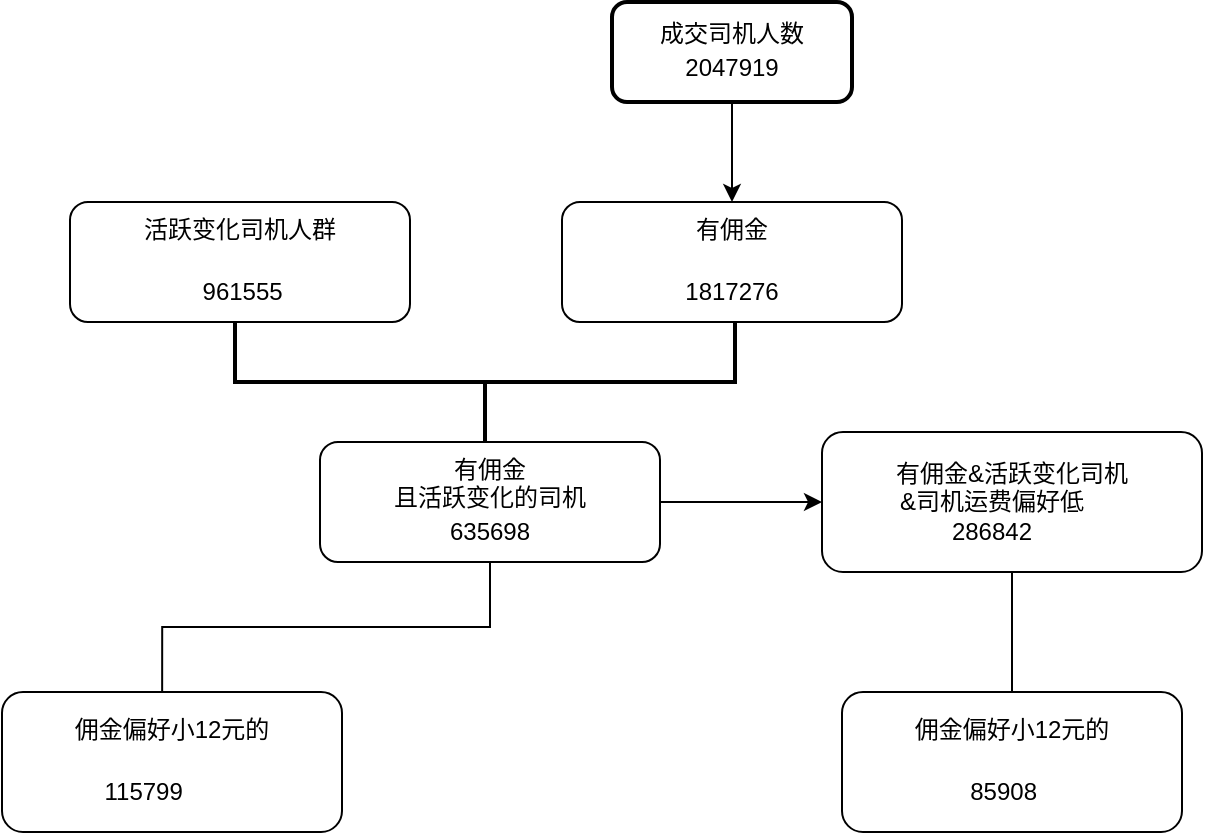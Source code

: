 <mxfile version="19.0.3" type="github">
  <diagram id="C5RBs43oDa-KdzZeNtuy" name="Page-1">
    <mxGraphModel dx="2106" dy="1060" grid="1" gridSize="10" guides="1" tooltips="1" connect="1" arrows="1" fold="1" page="1" pageScale="1" pageWidth="827" pageHeight="1169" math="0" shadow="0">
      <root>
        <mxCell id="WIyWlLk6GJQsqaUBKTNV-0" />
        <mxCell id="WIyWlLk6GJQsqaUBKTNV-1" parent="WIyWlLk6GJQsqaUBKTNV-0" />
        <mxCell id="aMpaF89gBJ9ML-hbY463-4" value="有佣金&lt;br&gt;&lt;table width=&quot;96&quot; cellspacing=&quot;0&quot; cellpadding=&quot;0&quot; border=&quot;0&quot;&gt;&lt;tbody&gt;&lt;tr style=&quot;height:14.0pt&quot; height=&quot;19&quot;&gt;&lt;td style=&quot;height:14.0pt;width:72pt&quot; width=&quot;96&quot; height=&quot;19&quot;&gt;&lt;br&gt;&lt;table width=&quot;96&quot; cellspacing=&quot;0&quot; cellpadding=&quot;0&quot; border=&quot;0&quot;&gt;&lt;tbody&gt;&lt;tr style=&quot;height:14.0pt&quot; height=&quot;19&quot;&gt;  &lt;td style=&quot;height:14.0pt;width:72pt&quot; width=&quot;96&quot; height=&quot;19&quot;&gt;1817276&lt;/td&gt;&lt;/tr&gt;&lt;/tbody&gt;&lt;/table&gt;&lt;/td&gt;&lt;/tr&gt;&lt;/tbody&gt;&lt;/table&gt;" style="rounded=1;whiteSpace=wrap;html=1;fontSize=12;glass=0;strokeWidth=1;shadow=0;align=center;" vertex="1" parent="WIyWlLk6GJQsqaUBKTNV-1">
          <mxGeometry x="310" y="390" width="170" height="60" as="geometry" />
        </mxCell>
        <mxCell id="aMpaF89gBJ9ML-hbY463-8" value="活跃变化司机人群&lt;br&gt;&lt;table width=&quot;96&quot; cellspacing=&quot;0&quot; cellpadding=&quot;0&quot; border=&quot;0&quot;&gt;&lt;tbody&gt;&lt;tr style=&quot;height:14.0pt&quot; height=&quot;19&quot;&gt;  &lt;td style=&quot;height:14.0pt;width:72pt&quot; width=&quot;96&quot; height=&quot;19&quot;&gt;&lt;table style=&quot;border-collapse:&lt;br/&gt; collapse;width:52pt&quot; width=&quot;69&quot; cellspacing=&quot;0&quot; cellpadding=&quot;0&quot; border=&quot;0&quot;&gt;&lt;tbody&gt;&lt;tr style=&quot;height:14.0pt&quot; height=&quot;19&quot;&gt;&lt;br/&gt;  &lt;td style=&quot;height:14.0pt;width:52pt&quot; width=&quot;69&quot; align=&quot;right&quot; height=&quot;19&quot;&gt;961555&lt;/td&gt;&lt;/tr&gt;&lt;/tbody&gt;&lt;/table&gt;&lt;/td&gt;&lt;/tr&gt;&lt;/tbody&gt;&lt;/table&gt;" style="rounded=1;whiteSpace=wrap;html=1;fontSize=12;glass=0;strokeWidth=1;shadow=0;align=center;" vertex="1" parent="WIyWlLk6GJQsqaUBKTNV-1">
          <mxGeometry x="64" y="390" width="170" height="60" as="geometry" />
        </mxCell>
        <mxCell id="aMpaF89gBJ9ML-hbY463-9" value="" style="strokeWidth=2;html=1;shape=mxgraph.flowchart.annotation_2;align=left;labelPosition=right;pointerEvents=1;rotation=-90;" vertex="1" parent="WIyWlLk6GJQsqaUBKTNV-1">
          <mxGeometry x="241.5" y="355" width="60" height="250" as="geometry" />
        </mxCell>
        <mxCell id="aMpaF89gBJ9ML-hbY463-13" style="edgeStyle=orthogonalEdgeStyle;rounded=0;orthogonalLoop=1;jettySize=auto;html=1;exitX=0.5;exitY=1;exitDx=0;exitDy=0;entryX=0.471;entryY=0.167;entryDx=0;entryDy=0;entryPerimeter=0;" edge="1" parent="WIyWlLk6GJQsqaUBKTNV-1" source="aMpaF89gBJ9ML-hbY463-10" target="aMpaF89gBJ9ML-hbY463-11">
          <mxGeometry relative="1" as="geometry" />
        </mxCell>
        <mxCell id="aMpaF89gBJ9ML-hbY463-30" value="" style="edgeStyle=none;rounded=0;orthogonalLoop=1;jettySize=auto;html=1;" edge="1" parent="WIyWlLk6GJQsqaUBKTNV-1" source="aMpaF89gBJ9ML-hbY463-10" target="aMpaF89gBJ9ML-hbY463-16">
          <mxGeometry relative="1" as="geometry" />
        </mxCell>
        <mxCell id="aMpaF89gBJ9ML-hbY463-10" value="有佣金&lt;br&gt;&lt;table width=&quot;96&quot; cellspacing=&quot;0&quot; cellpadding=&quot;0&quot; border=&quot;0&quot;&gt;&lt;tbody&gt;&lt;tr style=&quot;height:14.0pt&quot; height=&quot;19&quot;&gt;&lt;td style=&quot;height:14.0pt;width:72pt&quot; width=&quot;96&quot; height=&quot;19&quot;&gt;且活跃变化的司机&lt;br&gt;&lt;table width=&quot;96&quot; cellspacing=&quot;0&quot; cellpadding=&quot;0&quot; border=&quot;0&quot;&gt;&lt;tbody&gt;&lt;tr style=&quot;height:14.0pt&quot; height=&quot;19&quot;&gt;  &lt;td style=&quot;height:14.0pt;width:72pt&quot; width=&quot;96&quot; height=&quot;19&quot;&gt;635698&lt;/td&gt;&lt;/tr&gt;&lt;/tbody&gt;&lt;/table&gt;&lt;/td&gt;&lt;/tr&gt;&lt;/tbody&gt;&lt;/table&gt;" style="rounded=1;whiteSpace=wrap;html=1;fontSize=12;glass=0;strokeWidth=1;shadow=0;align=center;" vertex="1" parent="WIyWlLk6GJQsqaUBKTNV-1">
          <mxGeometry x="189" y="510" width="170" height="60" as="geometry" />
        </mxCell>
        <mxCell id="aMpaF89gBJ9ML-hbY463-11" value="佣金偏好小12元的&lt;br&gt;&lt;table width=&quot;96&quot; cellspacing=&quot;0&quot; cellpadding=&quot;0&quot; border=&quot;0&quot;&gt;&lt;tbody&gt;&lt;tr style=&quot;height:14.0pt&quot; height=&quot;19&quot;&gt;  &lt;td style=&quot;height:14.0pt;width:72pt&quot; width=&quot;96&quot; height=&quot;19&quot;&gt;&lt;br&gt;&lt;table width=&quot;69&quot; cellspacing=&quot;0&quot; cellpadding=&quot;0&quot; border=&quot;0&quot;&gt;&lt;tbody&gt;&lt;tr style=&quot;height:14.0pt&quot; height=&quot;19&quot;&gt;  &lt;td style=&quot;height:14.0pt;width:52pt&quot; width=&quot;69&quot; height=&quot;19&quot;&gt;115799&lt;br&gt;&lt;/td&gt;&lt;/tr&gt;&lt;/tbody&gt;&lt;/table&gt;&lt;/td&gt;&lt;/tr&gt;&lt;/tbody&gt;&lt;/table&gt;" style="rounded=1;whiteSpace=wrap;html=1;fontSize=12;glass=0;strokeWidth=1;shadow=0;align=center;" vertex="1" parent="WIyWlLk6GJQsqaUBKTNV-1">
          <mxGeometry x="30" y="635" width="170" height="70" as="geometry" />
        </mxCell>
        <mxCell id="aMpaF89gBJ9ML-hbY463-16" value="有佣金&amp;amp;活跃变化司机&lt;br&gt;&lt;table width=&quot;96&quot; cellspacing=&quot;0&quot; cellpadding=&quot;0&quot; border=&quot;0&quot;&gt;&lt;tbody&gt;&lt;tr style=&quot;height:14.0pt&quot; height=&quot;19&quot;&gt;  &lt;td style=&quot;height:14.0pt;width:72pt&quot; width=&quot;96&quot; height=&quot;19&quot;&gt;&amp;amp;司机运费偏好低286842&lt;br&gt;&lt;/td&gt;&lt;/tr&gt;&lt;/tbody&gt;&lt;/table&gt;" style="rounded=1;whiteSpace=wrap;html=1;fontSize=12;glass=0;strokeWidth=1;shadow=0;align=center;" vertex="1" parent="WIyWlLk6GJQsqaUBKTNV-1">
          <mxGeometry x="440" y="505" width="190" height="70" as="geometry" />
        </mxCell>
        <mxCell id="aMpaF89gBJ9ML-hbY463-17" style="edgeStyle=orthogonalEdgeStyle;rounded=0;orthogonalLoop=1;jettySize=auto;html=1;exitX=0.5;exitY=1;exitDx=0;exitDy=0;entryX=0.471;entryY=0.167;entryDx=0;entryDy=0;entryPerimeter=0;" edge="1" parent="WIyWlLk6GJQsqaUBKTNV-1" target="aMpaF89gBJ9ML-hbY463-19">
          <mxGeometry relative="1" as="geometry">
            <mxPoint x="535.0" y="575" as="sourcePoint" />
            <Array as="points">
              <mxPoint x="535" y="647" />
              <mxPoint x="520" y="647" />
            </Array>
          </mxGeometry>
        </mxCell>
        <mxCell id="aMpaF89gBJ9ML-hbY463-19" value="佣金偏好小12元的&lt;br&gt;&lt;table width=&quot;96&quot; cellspacing=&quot;0&quot; cellpadding=&quot;0&quot; border=&quot;0&quot;&gt;&lt;tbody&gt;&lt;tr style=&quot;height:14.0pt&quot; height=&quot;19&quot;&gt;  &lt;td style=&quot;height:14.0pt;width:72pt&quot; width=&quot;96&quot; height=&quot;19&quot;&gt;&lt;br&gt;&lt;table width=&quot;69&quot; cellspacing=&quot;0&quot; cellpadding=&quot;0&quot; border=&quot;0&quot;&gt;&lt;tbody&gt;&lt;tr style=&quot;height:14.0pt&quot; height=&quot;19&quot;&gt;  &lt;td style=&quot;height:14.0pt;width:52pt&quot; width=&quot;69&quot; height=&quot;19&quot;&gt;&amp;nbsp; &amp;nbsp; &amp;nbsp; 85908&lt;/td&gt;&lt;/tr&gt;&lt;/tbody&gt;&lt;/table&gt;&lt;/td&gt;&lt;/tr&gt;&lt;/tbody&gt;&lt;/table&gt;" style="rounded=1;whiteSpace=wrap;html=1;fontSize=12;glass=0;strokeWidth=1;shadow=0;align=center;" vertex="1" parent="WIyWlLk6GJQsqaUBKTNV-1">
          <mxGeometry x="450" y="635" width="170" height="70" as="geometry" />
        </mxCell>
        <mxCell id="aMpaF89gBJ9ML-hbY463-28" value="" style="edgeStyle=none;rounded=0;orthogonalLoop=1;jettySize=auto;html=1;" edge="1" parent="WIyWlLk6GJQsqaUBKTNV-1" source="aMpaF89gBJ9ML-hbY463-23" target="aMpaF89gBJ9ML-hbY463-4">
          <mxGeometry relative="1" as="geometry" />
        </mxCell>
        <mxCell id="aMpaF89gBJ9ML-hbY463-23" value="&lt;span style=&quot;&quot;&gt;成交司机人数&lt;/span&gt;&lt;br style=&quot;&quot;&gt;&lt;table style=&quot;&quot; width=&quot;96&quot; cellspacing=&quot;0&quot; cellpadding=&quot;0&quot; border=&quot;0&quot;&gt;&lt;tbody&gt;&lt;tr style=&quot;height: 14pt;&quot; height=&quot;19&quot;&gt;&lt;td style=&quot;height: 14pt; width: 72pt;&quot; width=&quot;96&quot; height=&quot;19&quot;&gt;2047919&lt;/td&gt;&lt;/tr&gt;&lt;/tbody&gt;&lt;/table&gt;" style="rounded=1;whiteSpace=wrap;html=1;align=center;strokeWidth=2;" vertex="1" parent="WIyWlLk6GJQsqaUBKTNV-1">
          <mxGeometry x="335" y="290" width="120" height="50" as="geometry" />
        </mxCell>
      </root>
    </mxGraphModel>
  </diagram>
</mxfile>
